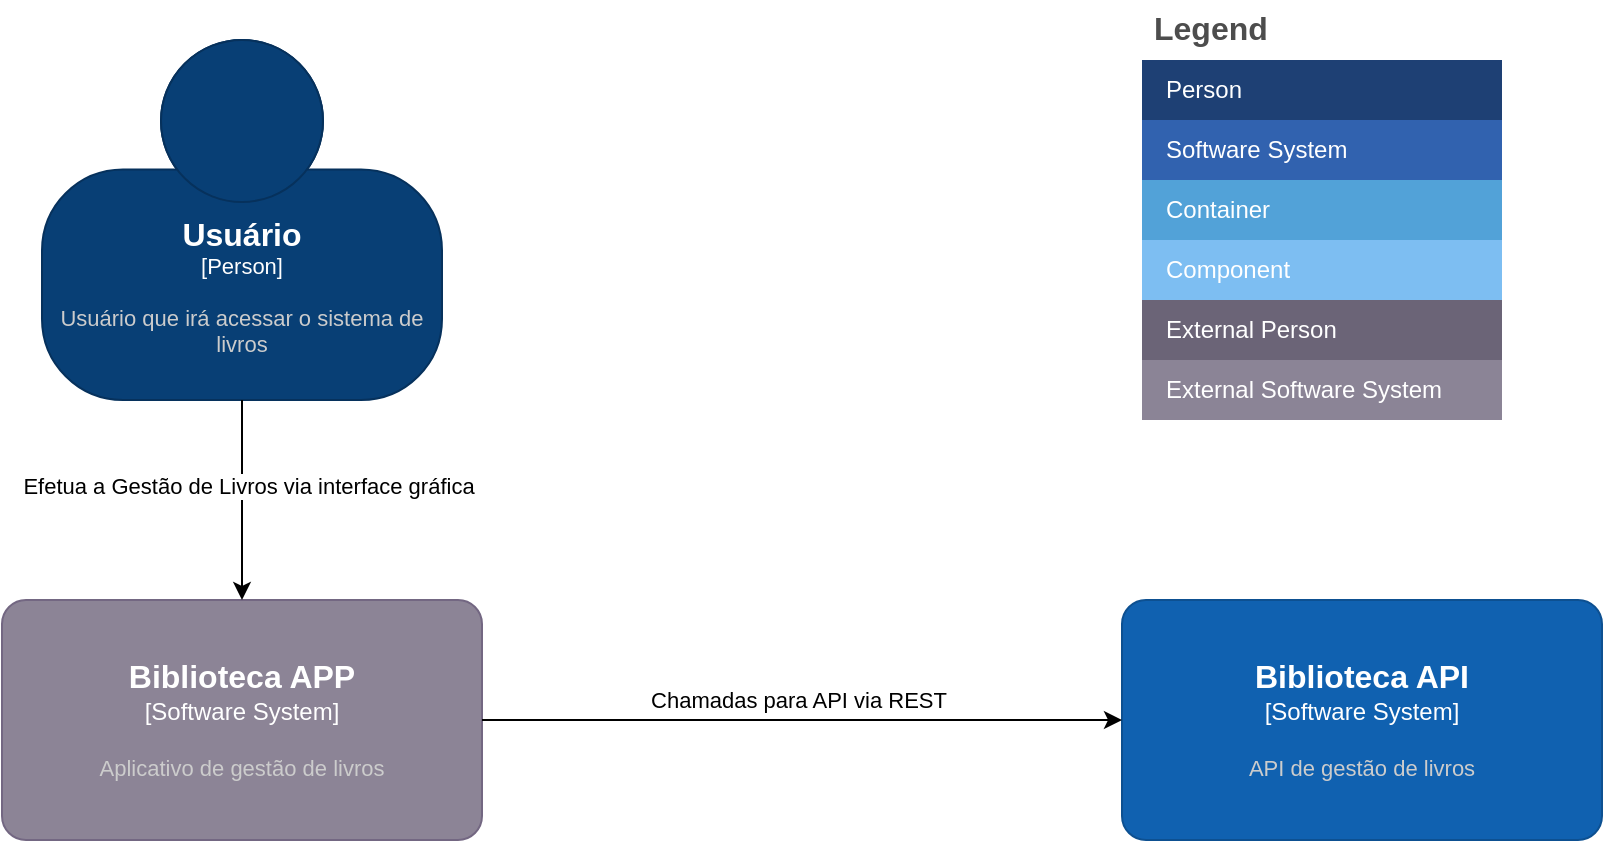 <mxfile version="26.0.10" pages="3">
  <diagram name="01 - Contexto" id="hccAL2BajXcaDSMy60u0">
    <mxGraphModel dx="1242" dy="827" grid="1" gridSize="10" guides="1" tooltips="1" connect="1" arrows="1" fold="1" page="1" pageScale="1" pageWidth="827" pageHeight="1169" math="0" shadow="0">
      <root>
        <mxCell id="0" />
        <mxCell id="1" parent="0" />
        <mxCell id="WLV-tNwQDG34jdrRBBhC-2" value="Legend" style="shape=table;startSize=30;container=1;collapsible=0;childLayout=tableLayout;fontSize=16;align=left;verticalAlign=top;fillColor=none;strokeColor=none;fontColor=#4D4D4D;fontStyle=1;spacingLeft=6;spacing=0;resizable=0;" vertex="1" parent="1">
          <mxGeometry x="620" y="30" width="180" height="210" as="geometry" />
        </mxCell>
        <mxCell id="WLV-tNwQDG34jdrRBBhC-3" value="" style="shape=tableRow;horizontal=0;startSize=0;swimlaneHead=0;swimlaneBody=0;strokeColor=inherit;top=0;left=0;bottom=0;right=0;collapsible=0;dropTarget=0;fillColor=none;points=[[0,0.5],[1,0.5]];portConstraint=eastwest;fontSize=12;" vertex="1" parent="WLV-tNwQDG34jdrRBBhC-2">
          <mxGeometry y="30" width="180" height="30" as="geometry" />
        </mxCell>
        <mxCell id="WLV-tNwQDG34jdrRBBhC-4" value="Person" style="shape=partialRectangle;html=1;whiteSpace=wrap;connectable=0;strokeColor=inherit;overflow=hidden;fillColor=#1E4074;top=0;left=0;bottom=0;right=0;pointerEvents=1;fontSize=12;align=left;fontColor=#FFFFFF;gradientColor=none;spacingLeft=10;spacingRight=4;" vertex="1" parent="WLV-tNwQDG34jdrRBBhC-3">
          <mxGeometry width="180" height="30" as="geometry">
            <mxRectangle width="180" height="30" as="alternateBounds" />
          </mxGeometry>
        </mxCell>
        <mxCell id="WLV-tNwQDG34jdrRBBhC-5" value="" style="shape=tableRow;horizontal=0;startSize=0;swimlaneHead=0;swimlaneBody=0;strokeColor=inherit;top=0;left=0;bottom=0;right=0;collapsible=0;dropTarget=0;fillColor=none;points=[[0,0.5],[1,0.5]];portConstraint=eastwest;fontSize=12;" vertex="1" parent="WLV-tNwQDG34jdrRBBhC-2">
          <mxGeometry y="60" width="180" height="30" as="geometry" />
        </mxCell>
        <mxCell id="WLV-tNwQDG34jdrRBBhC-6" value="Software System" style="shape=partialRectangle;html=1;whiteSpace=wrap;connectable=0;strokeColor=inherit;overflow=hidden;fillColor=#3162AF;top=0;left=0;bottom=0;right=0;pointerEvents=1;fontSize=12;align=left;fontColor=#FFFFFF;gradientColor=none;spacingLeft=10;spacingRight=4;" vertex="1" parent="WLV-tNwQDG34jdrRBBhC-5">
          <mxGeometry width="180" height="30" as="geometry">
            <mxRectangle width="180" height="30" as="alternateBounds" />
          </mxGeometry>
        </mxCell>
        <mxCell id="WLV-tNwQDG34jdrRBBhC-7" value="" style="shape=tableRow;horizontal=0;startSize=0;swimlaneHead=0;swimlaneBody=0;strokeColor=inherit;top=0;left=0;bottom=0;right=0;collapsible=0;dropTarget=0;fillColor=none;points=[[0,0.5],[1,0.5]];portConstraint=eastwest;fontSize=12;" vertex="1" parent="WLV-tNwQDG34jdrRBBhC-2">
          <mxGeometry y="90" width="180" height="30" as="geometry" />
        </mxCell>
        <mxCell id="WLV-tNwQDG34jdrRBBhC-8" value="Container" style="shape=partialRectangle;html=1;whiteSpace=wrap;connectable=0;strokeColor=inherit;overflow=hidden;fillColor=#52a2d8;top=0;left=0;bottom=0;right=0;pointerEvents=1;fontSize=12;align=left;fontColor=#FFFFFF;gradientColor=none;spacingLeft=10;spacingRight=4;" vertex="1" parent="WLV-tNwQDG34jdrRBBhC-7">
          <mxGeometry width="180" height="30" as="geometry">
            <mxRectangle width="180" height="30" as="alternateBounds" />
          </mxGeometry>
        </mxCell>
        <mxCell id="WLV-tNwQDG34jdrRBBhC-9" value="" style="shape=tableRow;horizontal=0;startSize=0;swimlaneHead=0;swimlaneBody=0;strokeColor=inherit;top=0;left=0;bottom=0;right=0;collapsible=0;dropTarget=0;fillColor=none;points=[[0,0.5],[1,0.5]];portConstraint=eastwest;fontSize=12;" vertex="1" parent="WLV-tNwQDG34jdrRBBhC-2">
          <mxGeometry y="120" width="180" height="30" as="geometry" />
        </mxCell>
        <mxCell id="WLV-tNwQDG34jdrRBBhC-10" value="Component" style="shape=partialRectangle;html=1;whiteSpace=wrap;connectable=0;strokeColor=inherit;overflow=hidden;fillColor=#7dbef2;top=0;left=0;bottom=0;right=0;pointerEvents=1;fontSize=12;align=left;fontColor=#FFFFFF;gradientColor=none;spacingLeft=10;spacingRight=4;" vertex="1" parent="WLV-tNwQDG34jdrRBBhC-9">
          <mxGeometry width="180" height="30" as="geometry">
            <mxRectangle width="180" height="30" as="alternateBounds" />
          </mxGeometry>
        </mxCell>
        <mxCell id="WLV-tNwQDG34jdrRBBhC-11" value="" style="shape=tableRow;horizontal=0;startSize=0;swimlaneHead=0;swimlaneBody=0;strokeColor=inherit;top=0;left=0;bottom=0;right=0;collapsible=0;dropTarget=0;fillColor=none;points=[[0,0.5],[1,0.5]];portConstraint=eastwest;fontSize=12;" vertex="1" parent="WLV-tNwQDG34jdrRBBhC-2">
          <mxGeometry y="150" width="180" height="30" as="geometry" />
        </mxCell>
        <mxCell id="WLV-tNwQDG34jdrRBBhC-12" value="External Person" style="shape=partialRectangle;html=1;whiteSpace=wrap;connectable=0;strokeColor=inherit;overflow=hidden;fillColor=#6b6477;top=0;left=0;bottom=0;right=0;pointerEvents=1;fontSize=12;align=left;fontColor=#FFFFFF;gradientColor=none;spacingLeft=10;spacingRight=4;" vertex="1" parent="WLV-tNwQDG34jdrRBBhC-11">
          <mxGeometry width="180" height="30" as="geometry">
            <mxRectangle width="180" height="30" as="alternateBounds" />
          </mxGeometry>
        </mxCell>
        <mxCell id="WLV-tNwQDG34jdrRBBhC-13" value="" style="shape=tableRow;horizontal=0;startSize=0;swimlaneHead=0;swimlaneBody=0;strokeColor=inherit;top=0;left=0;bottom=0;right=0;collapsible=0;dropTarget=0;fillColor=none;points=[[0,0.5],[1,0.5]];portConstraint=eastwest;fontSize=12;" vertex="1" parent="WLV-tNwQDG34jdrRBBhC-2">
          <mxGeometry y="180" width="180" height="30" as="geometry" />
        </mxCell>
        <mxCell id="WLV-tNwQDG34jdrRBBhC-14" value="External Software System" style="shape=partialRectangle;html=1;whiteSpace=wrap;connectable=0;strokeColor=inherit;overflow=hidden;fillColor=#8b8496;top=0;left=0;bottom=0;right=0;pointerEvents=1;fontSize=12;align=left;fontColor=#FFFFFF;gradientColor=none;spacingLeft=10;spacingRight=4;" vertex="1" parent="WLV-tNwQDG34jdrRBBhC-13">
          <mxGeometry width="180" height="30" as="geometry">
            <mxRectangle width="180" height="30" as="alternateBounds" />
          </mxGeometry>
        </mxCell>
        <object placeholders="1" c4Name="Usuário" c4Type="Person" c4Description="Usuário que irá acessar o sistema de livros" label="&lt;font style=&quot;font-size: 16px&quot;&gt;&lt;b&gt;%c4Name%&lt;/b&gt;&lt;/font&gt;&lt;div&gt;[%c4Type%]&lt;/div&gt;&lt;br&gt;&lt;div&gt;&lt;font style=&quot;font-size: 11px&quot;&gt;&lt;font color=&quot;#cccccc&quot;&gt;%c4Description%&lt;/font&gt;&lt;/div&gt;" id="WLV-tNwQDG34jdrRBBhC-15">
          <mxCell style="html=1;fontSize=11;dashed=0;whiteSpace=wrap;fillColor=#083F75;strokeColor=#06315C;fontColor=#ffffff;shape=mxgraph.c4.person2;align=center;metaEdit=1;points=[[0.5,0,0],[1,0.5,0],[1,0.75,0],[0.75,1,0],[0.5,1,0],[0.25,1,0],[0,0.75,0],[0,0.5,0]];resizable=0;" vertex="1" parent="1">
            <mxGeometry x="70" y="50" width="200" height="180" as="geometry" />
          </mxCell>
        </object>
        <object placeholders="1" c4Name="Biblioteca API" c4Type="Software System" c4Description="API de gestão de livros" label="&lt;font style=&quot;font-size: 16px&quot;&gt;&lt;b&gt;%c4Name%&lt;/b&gt;&lt;/font&gt;&lt;div&gt;[%c4Type%]&lt;/div&gt;&lt;br&gt;&lt;div&gt;&lt;font style=&quot;font-size: 11px&quot;&gt;&lt;font color=&quot;#cccccc&quot;&gt;%c4Description%&lt;/font&gt;&lt;/div&gt;" id="WLV-tNwQDG34jdrRBBhC-16">
          <mxCell style="rounded=1;whiteSpace=wrap;html=1;labelBackgroundColor=none;fillColor=#1061B0;fontColor=#ffffff;align=center;arcSize=10;strokeColor=#0D5091;metaEdit=1;resizable=0;points=[[0.25,0,0],[0.5,0,0],[0.75,0,0],[1,0.25,0],[1,0.5,0],[1,0.75,0],[0.75,1,0],[0.5,1,0],[0.25,1,0],[0,0.75,0],[0,0.5,0],[0,0.25,0]];" vertex="1" parent="1">
            <mxGeometry x="610" y="330" width="240" height="120" as="geometry" />
          </mxCell>
        </object>
        <object placeholders="1" c4Name="Biblioteca APP" c4Type="Software System" c4Description="Aplicativo de gestão de livros" label="&lt;font style=&quot;font-size: 16px&quot;&gt;&lt;b&gt;%c4Name%&lt;/b&gt;&lt;/font&gt;&lt;div&gt;[%c4Type%]&lt;/div&gt;&lt;br&gt;&lt;div&gt;&lt;font style=&quot;font-size: 11px&quot;&gt;&lt;font color=&quot;#cccccc&quot;&gt;%c4Description%&lt;/font&gt;&lt;/div&gt;" id="WLV-tNwQDG34jdrRBBhC-17">
          <mxCell style="rounded=1;whiteSpace=wrap;html=1;labelBackgroundColor=none;fillColor=#8C8496;fontColor=#ffffff;align=center;arcSize=10;strokeColor=#736782;metaEdit=1;resizable=0;points=[[0.25,0,0],[0.5,0,0],[0.75,0,0],[1,0.25,0],[1,0.5,0],[1,0.75,0],[0.75,1,0],[0.5,1,0],[0.25,1,0],[0,0.75,0],[0,0.5,0],[0,0.25,0]];" vertex="1" parent="1">
            <mxGeometry x="50" y="330" width="240" height="120" as="geometry" />
          </mxCell>
        </object>
        <mxCell id="WLV-tNwQDG34jdrRBBhC-18" style="edgeStyle=orthogonalEdgeStyle;rounded=0;orthogonalLoop=1;jettySize=auto;html=1;entryX=0.5;entryY=0;entryDx=0;entryDy=0;entryPerimeter=0;" edge="1" parent="1" source="WLV-tNwQDG34jdrRBBhC-15" target="WLV-tNwQDG34jdrRBBhC-17">
          <mxGeometry relative="1" as="geometry" />
        </mxCell>
        <mxCell id="WLV-tNwQDG34jdrRBBhC-19" value="Efetua a Gestão de Livros via interface gráfica" style="edgeLabel;html=1;align=center;verticalAlign=middle;resizable=0;points=[];" vertex="1" connectable="0" parent="WLV-tNwQDG34jdrRBBhC-18">
          <mxGeometry x="-0.14" y="3" relative="1" as="geometry">
            <mxPoint as="offset" />
          </mxGeometry>
        </mxCell>
        <mxCell id="9m3iEYJ9_waCYO_IeYFy-1" style="edgeStyle=orthogonalEdgeStyle;rounded=0;orthogonalLoop=1;jettySize=auto;html=1;entryX=0;entryY=0.5;entryDx=0;entryDy=0;entryPerimeter=0;" edge="1" parent="1" source="WLV-tNwQDG34jdrRBBhC-17" target="WLV-tNwQDG34jdrRBBhC-16">
          <mxGeometry relative="1" as="geometry" />
        </mxCell>
        <mxCell id="9m3iEYJ9_waCYO_IeYFy-2" value="Chamadas para API via REST" style="edgeLabel;html=1;align=center;verticalAlign=middle;resizable=0;points=[];" vertex="1" connectable="0" parent="9m3iEYJ9_waCYO_IeYFy-1">
          <mxGeometry x="-0.333" y="-1" relative="1" as="geometry">
            <mxPoint x="51" y="-11" as="offset" />
          </mxGeometry>
        </mxCell>
      </root>
    </mxGraphModel>
  </diagram>
  <diagram name="02 - Container" id="nHVZZfH6mKCB8cTbx0PF">
    <mxGraphModel dx="1242" dy="827" grid="1" gridSize="10" guides="1" tooltips="1" connect="1" arrows="1" fold="1" page="1" pageScale="1" pageWidth="827" pageHeight="1169" math="0" shadow="0">
      <root>
        <mxCell id="1tKbFJO3WuDBnEXJt27R-0" />
        <mxCell id="1tKbFJO3WuDBnEXJt27R-1" parent="1tKbFJO3WuDBnEXJt27R-0" />
        <mxCell id="1tKbFJO3WuDBnEXJt27R-2" value="Legend" style="shape=table;startSize=30;container=1;collapsible=0;childLayout=tableLayout;fontSize=16;align=left;verticalAlign=top;fillColor=none;strokeColor=none;fontColor=#4D4D4D;fontStyle=1;spacingLeft=6;spacing=0;resizable=0;" vertex="1" parent="1tKbFJO3WuDBnEXJt27R-1">
          <mxGeometry x="620" y="30" width="180" height="210" as="geometry" />
        </mxCell>
        <mxCell id="1tKbFJO3WuDBnEXJt27R-3" value="" style="shape=tableRow;horizontal=0;startSize=0;swimlaneHead=0;swimlaneBody=0;strokeColor=inherit;top=0;left=0;bottom=0;right=0;collapsible=0;dropTarget=0;fillColor=none;points=[[0,0.5],[1,0.5]];portConstraint=eastwest;fontSize=12;" vertex="1" parent="1tKbFJO3WuDBnEXJt27R-2">
          <mxGeometry y="30" width="180" height="30" as="geometry" />
        </mxCell>
        <mxCell id="1tKbFJO3WuDBnEXJt27R-4" value="Person" style="shape=partialRectangle;html=1;whiteSpace=wrap;connectable=0;strokeColor=inherit;overflow=hidden;fillColor=#1E4074;top=0;left=0;bottom=0;right=0;pointerEvents=1;fontSize=12;align=left;fontColor=#FFFFFF;gradientColor=none;spacingLeft=10;spacingRight=4;" vertex="1" parent="1tKbFJO3WuDBnEXJt27R-3">
          <mxGeometry width="180" height="30" as="geometry">
            <mxRectangle width="180" height="30" as="alternateBounds" />
          </mxGeometry>
        </mxCell>
        <mxCell id="1tKbFJO3WuDBnEXJt27R-5" value="" style="shape=tableRow;horizontal=0;startSize=0;swimlaneHead=0;swimlaneBody=0;strokeColor=inherit;top=0;left=0;bottom=0;right=0;collapsible=0;dropTarget=0;fillColor=none;points=[[0,0.5],[1,0.5]];portConstraint=eastwest;fontSize=12;" vertex="1" parent="1tKbFJO3WuDBnEXJt27R-2">
          <mxGeometry y="60" width="180" height="30" as="geometry" />
        </mxCell>
        <mxCell id="1tKbFJO3WuDBnEXJt27R-6" value="Software System" style="shape=partialRectangle;html=1;whiteSpace=wrap;connectable=0;strokeColor=inherit;overflow=hidden;fillColor=#3162AF;top=0;left=0;bottom=0;right=0;pointerEvents=1;fontSize=12;align=left;fontColor=#FFFFFF;gradientColor=none;spacingLeft=10;spacingRight=4;" vertex="1" parent="1tKbFJO3WuDBnEXJt27R-5">
          <mxGeometry width="180" height="30" as="geometry">
            <mxRectangle width="180" height="30" as="alternateBounds" />
          </mxGeometry>
        </mxCell>
        <mxCell id="1tKbFJO3WuDBnEXJt27R-7" value="" style="shape=tableRow;horizontal=0;startSize=0;swimlaneHead=0;swimlaneBody=0;strokeColor=inherit;top=0;left=0;bottom=0;right=0;collapsible=0;dropTarget=0;fillColor=none;points=[[0,0.5],[1,0.5]];portConstraint=eastwest;fontSize=12;" vertex="1" parent="1tKbFJO3WuDBnEXJt27R-2">
          <mxGeometry y="90" width="180" height="30" as="geometry" />
        </mxCell>
        <mxCell id="1tKbFJO3WuDBnEXJt27R-8" value="Container" style="shape=partialRectangle;html=1;whiteSpace=wrap;connectable=0;strokeColor=inherit;overflow=hidden;fillColor=#52a2d8;top=0;left=0;bottom=0;right=0;pointerEvents=1;fontSize=12;align=left;fontColor=#FFFFFF;gradientColor=none;spacingLeft=10;spacingRight=4;" vertex="1" parent="1tKbFJO3WuDBnEXJt27R-7">
          <mxGeometry width="180" height="30" as="geometry">
            <mxRectangle width="180" height="30" as="alternateBounds" />
          </mxGeometry>
        </mxCell>
        <mxCell id="1tKbFJO3WuDBnEXJt27R-9" value="" style="shape=tableRow;horizontal=0;startSize=0;swimlaneHead=0;swimlaneBody=0;strokeColor=inherit;top=0;left=0;bottom=0;right=0;collapsible=0;dropTarget=0;fillColor=none;points=[[0,0.5],[1,0.5]];portConstraint=eastwest;fontSize=12;" vertex="1" parent="1tKbFJO3WuDBnEXJt27R-2">
          <mxGeometry y="120" width="180" height="30" as="geometry" />
        </mxCell>
        <mxCell id="1tKbFJO3WuDBnEXJt27R-10" value="Component" style="shape=partialRectangle;html=1;whiteSpace=wrap;connectable=0;strokeColor=inherit;overflow=hidden;fillColor=#7dbef2;top=0;left=0;bottom=0;right=0;pointerEvents=1;fontSize=12;align=left;fontColor=#FFFFFF;gradientColor=none;spacingLeft=10;spacingRight=4;" vertex="1" parent="1tKbFJO3WuDBnEXJt27R-9">
          <mxGeometry width="180" height="30" as="geometry">
            <mxRectangle width="180" height="30" as="alternateBounds" />
          </mxGeometry>
        </mxCell>
        <mxCell id="1tKbFJO3WuDBnEXJt27R-11" value="" style="shape=tableRow;horizontal=0;startSize=0;swimlaneHead=0;swimlaneBody=0;strokeColor=inherit;top=0;left=0;bottom=0;right=0;collapsible=0;dropTarget=0;fillColor=none;points=[[0,0.5],[1,0.5]];portConstraint=eastwest;fontSize=12;" vertex="1" parent="1tKbFJO3WuDBnEXJt27R-2">
          <mxGeometry y="150" width="180" height="30" as="geometry" />
        </mxCell>
        <mxCell id="1tKbFJO3WuDBnEXJt27R-12" value="External Person" style="shape=partialRectangle;html=1;whiteSpace=wrap;connectable=0;strokeColor=inherit;overflow=hidden;fillColor=#6b6477;top=0;left=0;bottom=0;right=0;pointerEvents=1;fontSize=12;align=left;fontColor=#FFFFFF;gradientColor=none;spacingLeft=10;spacingRight=4;" vertex="1" parent="1tKbFJO3WuDBnEXJt27R-11">
          <mxGeometry width="180" height="30" as="geometry">
            <mxRectangle width="180" height="30" as="alternateBounds" />
          </mxGeometry>
        </mxCell>
        <mxCell id="1tKbFJO3WuDBnEXJt27R-13" value="" style="shape=tableRow;horizontal=0;startSize=0;swimlaneHead=0;swimlaneBody=0;strokeColor=inherit;top=0;left=0;bottom=0;right=0;collapsible=0;dropTarget=0;fillColor=none;points=[[0,0.5],[1,0.5]];portConstraint=eastwest;fontSize=12;" vertex="1" parent="1tKbFJO3WuDBnEXJt27R-2">
          <mxGeometry y="180" width="180" height="30" as="geometry" />
        </mxCell>
        <mxCell id="1tKbFJO3WuDBnEXJt27R-14" value="External Software System" style="shape=partialRectangle;html=1;whiteSpace=wrap;connectable=0;strokeColor=inherit;overflow=hidden;fillColor=#8b8496;top=0;left=0;bottom=0;right=0;pointerEvents=1;fontSize=12;align=left;fontColor=#FFFFFF;gradientColor=none;spacingLeft=10;spacingRight=4;" vertex="1" parent="1tKbFJO3WuDBnEXJt27R-13">
          <mxGeometry width="180" height="30" as="geometry">
            <mxRectangle width="180" height="30" as="alternateBounds" />
          </mxGeometry>
        </mxCell>
        <object placeholders="1" c4Name="Usuário" c4Type="Person" c4Description="Usuário que irá acessar o sistema de livros" label="&lt;font style=&quot;font-size: 16px&quot;&gt;&lt;b&gt;%c4Name%&lt;/b&gt;&lt;/font&gt;&lt;div&gt;[%c4Type%]&lt;/div&gt;&lt;br&gt;&lt;div&gt;&lt;font style=&quot;font-size: 11px&quot;&gt;&lt;font color=&quot;#cccccc&quot;&gt;%c4Description%&lt;/font&gt;&lt;/div&gt;" id="1tKbFJO3WuDBnEXJt27R-15">
          <mxCell style="html=1;fontSize=11;dashed=0;whiteSpace=wrap;fillColor=#083F75;strokeColor=#06315C;fontColor=#ffffff;shape=mxgraph.c4.person2;align=center;metaEdit=1;points=[[0.5,0,0],[1,0.5,0],[1,0.75,0],[0.75,1,0],[0.5,1,0],[0.25,1,0],[0,0.75,0],[0,0.5,0]];resizable=0;" vertex="1" parent="1tKbFJO3WuDBnEXJt27R-1">
            <mxGeometry x="70" y="50" width="200" height="180" as="geometry" />
          </mxCell>
        </object>
        <object placeholders="1" c4Name="Biblioteca APP" c4Type="Software System" c4Description="Aplicativo de gestão de livros" label="&lt;font style=&quot;font-size: 16px&quot;&gt;&lt;b&gt;%c4Name%&lt;/b&gt;&lt;/font&gt;&lt;div&gt;[%c4Type%]&lt;/div&gt;&lt;br&gt;&lt;div&gt;&lt;font style=&quot;font-size: 11px&quot;&gt;&lt;font color=&quot;#cccccc&quot;&gt;%c4Description%&lt;/font&gt;&lt;/div&gt;" id="1tKbFJO3WuDBnEXJt27R-17">
          <mxCell style="rounded=1;whiteSpace=wrap;html=1;labelBackgroundColor=none;fillColor=#8C8496;fontColor=#ffffff;align=center;arcSize=10;strokeColor=#736782;metaEdit=1;resizable=0;points=[[0.25,0,0],[0.5,0,0],[0.75,0,0],[1,0.25,0],[1,0.5,0],[1,0.75,0],[0.75,1,0],[0.5,1,0],[0.25,1,0],[0,0.75,0],[0,0.5,0],[0,0.25,0]];" vertex="1" parent="1tKbFJO3WuDBnEXJt27R-1">
            <mxGeometry x="50" y="330" width="240" height="120" as="geometry" />
          </mxCell>
        </object>
        <mxCell id="1tKbFJO3WuDBnEXJt27R-18" style="edgeStyle=orthogonalEdgeStyle;rounded=0;orthogonalLoop=1;jettySize=auto;html=1;entryX=0.5;entryY=0;entryDx=0;entryDy=0;entryPerimeter=0;" edge="1" parent="1tKbFJO3WuDBnEXJt27R-1" source="1tKbFJO3WuDBnEXJt27R-15" target="1tKbFJO3WuDBnEXJt27R-17">
          <mxGeometry relative="1" as="geometry" />
        </mxCell>
        <mxCell id="1tKbFJO3WuDBnEXJt27R-19" value="Efetua a Gestão de Livros via interface gráfica" style="edgeLabel;html=1;align=center;verticalAlign=middle;resizable=0;points=[];" vertex="1" connectable="0" parent="1tKbFJO3WuDBnEXJt27R-18">
          <mxGeometry x="-0.14" y="3" relative="1" as="geometry">
            <mxPoint as="offset" />
          </mxGeometry>
        </mxCell>
        <mxCell id="1tKbFJO3WuDBnEXJt27R-20" style="edgeStyle=orthogonalEdgeStyle;rounded=0;orthogonalLoop=1;jettySize=auto;html=1;entryX=0;entryY=0.5;entryDx=0;entryDy=0;entryPerimeter=0;" edge="1" parent="1tKbFJO3WuDBnEXJt27R-1" source="1tKbFJO3WuDBnEXJt27R-17">
          <mxGeometry relative="1" as="geometry">
            <mxPoint x="610" y="390" as="targetPoint" />
          </mxGeometry>
        </mxCell>
        <mxCell id="1tKbFJO3WuDBnEXJt27R-21" value="Chamadas para API via REST" style="edgeLabel;html=1;align=center;verticalAlign=middle;resizable=0;points=[];" vertex="1" connectable="0" parent="1tKbFJO3WuDBnEXJt27R-20">
          <mxGeometry x="-0.333" y="-1" relative="1" as="geometry">
            <mxPoint x="51" y="-11" as="offset" />
          </mxGeometry>
        </mxCell>
        <mxCell id="qDwinr4iCvCPFm-uFqCU-2" style="edgeStyle=orthogonalEdgeStyle;rounded=0;orthogonalLoop=1;jettySize=auto;html=1;" edge="1" parent="1tKbFJO3WuDBnEXJt27R-1" source="7ad3kkkwG68GQAhfaDbE-1">
          <mxGeometry relative="1" as="geometry">
            <mxPoint x="760" y="560" as="targetPoint" />
          </mxGeometry>
        </mxCell>
        <mxCell id="qDwinr4iCvCPFm-uFqCU-3" value="Armazena e recupera dados do banco de dados" style="edgeLabel;html=1;align=center;verticalAlign=middle;resizable=0;points=[];" vertex="1" connectable="0" parent="qDwinr4iCvCPFm-uFqCU-2">
          <mxGeometry x="0.05" y="1" relative="1" as="geometry">
            <mxPoint as="offset" />
          </mxGeometry>
        </mxCell>
        <object placeholders="1" c4Name="Web API" c4Type="Container" c4Technology="NodeJS, Express, Typescript, TypeORM" c4Description="Provê dados via JSON/HTTP via REST" label="&lt;font style=&quot;font-size: 16px&quot;&gt;&lt;b&gt;%c4Name%&lt;/b&gt;&lt;/font&gt;&lt;div&gt;[%c4Type%: %c4Technology%]&lt;/div&gt;&lt;br&gt;&lt;div&gt;&lt;font style=&quot;font-size: 11px&quot;&gt;&lt;font color=&quot;#E6E6E6&quot;&gt;%c4Description%&lt;/font&gt;&lt;/div&gt;" id="7ad3kkkwG68GQAhfaDbE-1">
          <mxCell style="rounded=1;whiteSpace=wrap;html=1;fontSize=11;labelBackgroundColor=none;fillColor=#23A2D9;fontColor=#ffffff;align=center;arcSize=10;strokeColor=#0E7DAD;metaEdit=1;resizable=0;points=[[0.25,0,0],[0.5,0,0],[0.75,0,0],[1,0.25,0],[1,0.5,0],[1,0.75,0],[0.75,1,0],[0.5,1,0],[0.25,1,0],[0,0.75,0],[0,0.5,0],[0,0.25,0]];" vertex="1" parent="1tKbFJO3WuDBnEXJt27R-1">
            <mxGeometry x="640" y="350" width="240" height="120" as="geometry" />
          </mxCell>
        </object>
        <object placeholders="1" c4Name="Banco de Dados" c4Type="Container" c4Technology="PostgreSQL" c4Description="Armazena os dados da entidade livros" label="&lt;font style=&quot;font-size: 16px&quot;&gt;&lt;b&gt;%c4Name%&lt;/b&gt;&lt;/font&gt;&lt;div&gt;[%c4Type%:&amp;nbsp;%c4Technology%]&lt;/div&gt;&lt;br&gt;&lt;div&gt;&lt;font style=&quot;font-size: 11px&quot;&gt;&lt;font color=&quot;#E6E6E6&quot;&gt;%c4Description%&lt;/font&gt;&lt;/div&gt;" id="qDwinr4iCvCPFm-uFqCU-0">
          <mxCell style="shape=cylinder3;size=15;whiteSpace=wrap;html=1;boundedLbl=1;rounded=0;labelBackgroundColor=none;fillColor=#23A2D9;fontSize=12;fontColor=#ffffff;align=center;strokeColor=#0E7DAD;metaEdit=1;points=[[0.5,0,0],[1,0.25,0],[1,0.5,0],[1,0.75,0],[0.5,1,0],[0,0.75,0],[0,0.5,0],[0,0.25,0]];resizable=0;" vertex="1" parent="1tKbFJO3WuDBnEXJt27R-1">
            <mxGeometry x="640" y="560" width="240" height="120" as="geometry" />
          </mxCell>
        </object>
        <object placeholders="1" c4Name="Biblioteca API" c4Type="SystemScopeBoundary" c4Application="Software System" label="&lt;font style=&quot;font-size: 16px&quot;&gt;&lt;b&gt;&lt;div style=&quot;text-align: left&quot;&gt;%c4Name%&lt;/div&gt;&lt;/b&gt;&lt;/font&gt;&lt;div style=&quot;text-align: left&quot;&gt;[%c4Application%]&lt;/div&gt;" id="DEhKkxLvcZ07StsywcIq-0">
          <mxCell style="rounded=1;fontSize=11;whiteSpace=wrap;html=1;dashed=1;arcSize=20;fillColor=none;strokeColor=#666666;fontColor=#333333;labelBackgroundColor=none;align=left;verticalAlign=bottom;labelBorderColor=none;spacingTop=0;spacing=10;dashPattern=8 4;metaEdit=1;rotatable=0;perimeter=rectanglePerimeter;noLabel=0;labelPadding=0;allowArrows=0;connectable=0;expand=0;recursiveResize=0;editable=1;pointerEvents=0;absoluteArcSize=1;points=[[0.25,0,0],[0.5,0,0],[0.75,0,0],[1,0.25,0],[1,0.5,0],[1,0.75,0],[0.75,1,0],[0.5,1,0],[0.25,1,0],[0,0.75,0],[0,0.5,0],[0,0.25,0]];" vertex="1" parent="1tKbFJO3WuDBnEXJt27R-1">
            <mxGeometry x="600" y="310" width="320" height="440" as="geometry" />
          </mxCell>
        </object>
      </root>
    </mxGraphModel>
  </diagram>
  <diagram name="03 - Componente" id="b2OPp1egZJu-uKmYX2J7">
    <mxGraphModel dx="1774" dy="1181" grid="1" gridSize="10" guides="1" tooltips="1" connect="1" arrows="1" fold="1" page="1" pageScale="1" pageWidth="827" pageHeight="1169" math="0" shadow="0">
      <root>
        <mxCell id="DIq2pJdu4MQ2KfKAjhfk-0" />
        <mxCell id="DIq2pJdu4MQ2KfKAjhfk-1" parent="DIq2pJdu4MQ2KfKAjhfk-0" />
        <mxCell id="DIq2pJdu4MQ2KfKAjhfk-2" value="Legend" style="shape=table;startSize=30;container=1;collapsible=0;childLayout=tableLayout;fontSize=16;align=left;verticalAlign=top;fillColor=none;strokeColor=none;fontColor=#4D4D4D;fontStyle=1;spacingLeft=6;spacing=0;resizable=0;" vertex="1" parent="DIq2pJdu4MQ2KfKAjhfk-1">
          <mxGeometry x="620" y="30" width="180" height="210" as="geometry" />
        </mxCell>
        <mxCell id="DIq2pJdu4MQ2KfKAjhfk-3" value="" style="shape=tableRow;horizontal=0;startSize=0;swimlaneHead=0;swimlaneBody=0;strokeColor=inherit;top=0;left=0;bottom=0;right=0;collapsible=0;dropTarget=0;fillColor=none;points=[[0,0.5],[1,0.5]];portConstraint=eastwest;fontSize=12;" vertex="1" parent="DIq2pJdu4MQ2KfKAjhfk-2">
          <mxGeometry y="30" width="180" height="30" as="geometry" />
        </mxCell>
        <mxCell id="DIq2pJdu4MQ2KfKAjhfk-4" value="Person" style="shape=partialRectangle;html=1;whiteSpace=wrap;connectable=0;strokeColor=inherit;overflow=hidden;fillColor=#1E4074;top=0;left=0;bottom=0;right=0;pointerEvents=1;fontSize=12;align=left;fontColor=#FFFFFF;gradientColor=none;spacingLeft=10;spacingRight=4;" vertex="1" parent="DIq2pJdu4MQ2KfKAjhfk-3">
          <mxGeometry width="180" height="30" as="geometry">
            <mxRectangle width="180" height="30" as="alternateBounds" />
          </mxGeometry>
        </mxCell>
        <mxCell id="DIq2pJdu4MQ2KfKAjhfk-5" value="" style="shape=tableRow;horizontal=0;startSize=0;swimlaneHead=0;swimlaneBody=0;strokeColor=inherit;top=0;left=0;bottom=0;right=0;collapsible=0;dropTarget=0;fillColor=none;points=[[0,0.5],[1,0.5]];portConstraint=eastwest;fontSize=12;" vertex="1" parent="DIq2pJdu4MQ2KfKAjhfk-2">
          <mxGeometry y="60" width="180" height="30" as="geometry" />
        </mxCell>
        <mxCell id="DIq2pJdu4MQ2KfKAjhfk-6" value="Software System" style="shape=partialRectangle;html=1;whiteSpace=wrap;connectable=0;strokeColor=inherit;overflow=hidden;fillColor=#3162AF;top=0;left=0;bottom=0;right=0;pointerEvents=1;fontSize=12;align=left;fontColor=#FFFFFF;gradientColor=none;spacingLeft=10;spacingRight=4;" vertex="1" parent="DIq2pJdu4MQ2KfKAjhfk-5">
          <mxGeometry width="180" height="30" as="geometry">
            <mxRectangle width="180" height="30" as="alternateBounds" />
          </mxGeometry>
        </mxCell>
        <mxCell id="DIq2pJdu4MQ2KfKAjhfk-7" value="" style="shape=tableRow;horizontal=0;startSize=0;swimlaneHead=0;swimlaneBody=0;strokeColor=inherit;top=0;left=0;bottom=0;right=0;collapsible=0;dropTarget=0;fillColor=none;points=[[0,0.5],[1,0.5]];portConstraint=eastwest;fontSize=12;" vertex="1" parent="DIq2pJdu4MQ2KfKAjhfk-2">
          <mxGeometry y="90" width="180" height="30" as="geometry" />
        </mxCell>
        <mxCell id="DIq2pJdu4MQ2KfKAjhfk-8" value="Container" style="shape=partialRectangle;html=1;whiteSpace=wrap;connectable=0;strokeColor=inherit;overflow=hidden;fillColor=#52a2d8;top=0;left=0;bottom=0;right=0;pointerEvents=1;fontSize=12;align=left;fontColor=#FFFFFF;gradientColor=none;spacingLeft=10;spacingRight=4;" vertex="1" parent="DIq2pJdu4MQ2KfKAjhfk-7">
          <mxGeometry width="180" height="30" as="geometry">
            <mxRectangle width="180" height="30" as="alternateBounds" />
          </mxGeometry>
        </mxCell>
        <mxCell id="DIq2pJdu4MQ2KfKAjhfk-9" value="" style="shape=tableRow;horizontal=0;startSize=0;swimlaneHead=0;swimlaneBody=0;strokeColor=inherit;top=0;left=0;bottom=0;right=0;collapsible=0;dropTarget=0;fillColor=none;points=[[0,0.5],[1,0.5]];portConstraint=eastwest;fontSize=12;" vertex="1" parent="DIq2pJdu4MQ2KfKAjhfk-2">
          <mxGeometry y="120" width="180" height="30" as="geometry" />
        </mxCell>
        <mxCell id="DIq2pJdu4MQ2KfKAjhfk-10" value="Component" style="shape=partialRectangle;html=1;whiteSpace=wrap;connectable=0;strokeColor=inherit;overflow=hidden;fillColor=#7dbef2;top=0;left=0;bottom=0;right=0;pointerEvents=1;fontSize=12;align=left;fontColor=#FFFFFF;gradientColor=none;spacingLeft=10;spacingRight=4;" vertex="1" parent="DIq2pJdu4MQ2KfKAjhfk-9">
          <mxGeometry width="180" height="30" as="geometry">
            <mxRectangle width="180" height="30" as="alternateBounds" />
          </mxGeometry>
        </mxCell>
        <mxCell id="DIq2pJdu4MQ2KfKAjhfk-11" value="" style="shape=tableRow;horizontal=0;startSize=0;swimlaneHead=0;swimlaneBody=0;strokeColor=inherit;top=0;left=0;bottom=0;right=0;collapsible=0;dropTarget=0;fillColor=none;points=[[0,0.5],[1,0.5]];portConstraint=eastwest;fontSize=12;" vertex="1" parent="DIq2pJdu4MQ2KfKAjhfk-2">
          <mxGeometry y="150" width="180" height="30" as="geometry" />
        </mxCell>
        <mxCell id="DIq2pJdu4MQ2KfKAjhfk-12" value="External Person" style="shape=partialRectangle;html=1;whiteSpace=wrap;connectable=0;strokeColor=inherit;overflow=hidden;fillColor=#6b6477;top=0;left=0;bottom=0;right=0;pointerEvents=1;fontSize=12;align=left;fontColor=#FFFFFF;gradientColor=none;spacingLeft=10;spacingRight=4;" vertex="1" parent="DIq2pJdu4MQ2KfKAjhfk-11">
          <mxGeometry width="180" height="30" as="geometry">
            <mxRectangle width="180" height="30" as="alternateBounds" />
          </mxGeometry>
        </mxCell>
        <mxCell id="DIq2pJdu4MQ2KfKAjhfk-13" value="" style="shape=tableRow;horizontal=0;startSize=0;swimlaneHead=0;swimlaneBody=0;strokeColor=inherit;top=0;left=0;bottom=0;right=0;collapsible=0;dropTarget=0;fillColor=none;points=[[0,0.5],[1,0.5]];portConstraint=eastwest;fontSize=12;" vertex="1" parent="DIq2pJdu4MQ2KfKAjhfk-2">
          <mxGeometry y="180" width="180" height="30" as="geometry" />
        </mxCell>
        <mxCell id="DIq2pJdu4MQ2KfKAjhfk-14" value="External Software System" style="shape=partialRectangle;html=1;whiteSpace=wrap;connectable=0;strokeColor=inherit;overflow=hidden;fillColor=#8b8496;top=0;left=0;bottom=0;right=0;pointerEvents=1;fontSize=12;align=left;fontColor=#FFFFFF;gradientColor=none;spacingLeft=10;spacingRight=4;" vertex="1" parent="DIq2pJdu4MQ2KfKAjhfk-13">
          <mxGeometry width="180" height="30" as="geometry">
            <mxRectangle width="180" height="30" as="alternateBounds" />
          </mxGeometry>
        </mxCell>
        <object placeholders="1" c4Name="Usuário" c4Type="Person" c4Description="Usuário que irá acessar o sistema de livros" label="&lt;font style=&quot;font-size: 16px&quot;&gt;&lt;b&gt;%c4Name%&lt;/b&gt;&lt;/font&gt;&lt;div&gt;[%c4Type%]&lt;/div&gt;&lt;br&gt;&lt;div&gt;&lt;font style=&quot;font-size: 11px&quot;&gt;&lt;font color=&quot;#cccccc&quot;&gt;%c4Description%&lt;/font&gt;&lt;/div&gt;" id="DIq2pJdu4MQ2KfKAjhfk-15">
          <mxCell style="html=1;fontSize=11;dashed=0;whiteSpace=wrap;fillColor=#083F75;strokeColor=#06315C;fontColor=#ffffff;shape=mxgraph.c4.person2;align=center;metaEdit=1;points=[[0.5,0,0],[1,0.5,0],[1,0.75,0],[0.75,1,0],[0.5,1,0],[0.25,1,0],[0,0.75,0],[0,0.5,0]];resizable=0;" vertex="1" parent="DIq2pJdu4MQ2KfKAjhfk-1">
            <mxGeometry x="70" y="50" width="200" height="180" as="geometry" />
          </mxCell>
        </object>
        <object placeholders="1" c4Name="Biblioteca APP" c4Type="Software System" c4Description="Aplicativo de gestão de livros" label="&lt;font style=&quot;font-size: 16px&quot;&gt;&lt;b&gt;%c4Name%&lt;/b&gt;&lt;/font&gt;&lt;div&gt;[%c4Type%]&lt;/div&gt;&lt;br&gt;&lt;div&gt;&lt;font style=&quot;font-size: 11px&quot;&gt;&lt;font color=&quot;#cccccc&quot;&gt;%c4Description%&lt;/font&gt;&lt;/div&gt;" id="DIq2pJdu4MQ2KfKAjhfk-16">
          <mxCell style="rounded=1;whiteSpace=wrap;html=1;labelBackgroundColor=none;fillColor=#8C8496;fontColor=#ffffff;align=center;arcSize=10;strokeColor=#736782;metaEdit=1;resizable=0;points=[[0.25,0,0],[0.5,0,0],[0.75,0,0],[1,0.25,0],[1,0.5,0],[1,0.75,0],[0.75,1,0],[0.5,1,0],[0.25,1,0],[0,0.75,0],[0,0.5,0],[0,0.25,0]];" vertex="1" parent="DIq2pJdu4MQ2KfKAjhfk-1">
            <mxGeometry x="50" y="330" width="240" height="120" as="geometry" />
          </mxCell>
        </object>
        <mxCell id="DIq2pJdu4MQ2KfKAjhfk-17" style="edgeStyle=orthogonalEdgeStyle;rounded=0;orthogonalLoop=1;jettySize=auto;html=1;entryX=0.5;entryY=0;entryDx=0;entryDy=0;entryPerimeter=0;" edge="1" parent="DIq2pJdu4MQ2KfKAjhfk-1" source="DIq2pJdu4MQ2KfKAjhfk-15" target="DIq2pJdu4MQ2KfKAjhfk-16">
          <mxGeometry relative="1" as="geometry" />
        </mxCell>
        <mxCell id="DIq2pJdu4MQ2KfKAjhfk-18" value="Efetua a Gestão de Livros via interface gráfica" style="edgeLabel;html=1;align=center;verticalAlign=middle;resizable=0;points=[];" vertex="1" connectable="0" parent="DIq2pJdu4MQ2KfKAjhfk-17">
          <mxGeometry x="-0.14" y="3" relative="1" as="geometry">
            <mxPoint as="offset" />
          </mxGeometry>
        </mxCell>
        <object placeholders="1" c4Name="Banco de Dados" c4Type="Container" c4Technology="PostgreSQL" c4Description="Armazena os dados da entidade livros" label="&lt;font style=&quot;font-size: 16px&quot;&gt;&lt;b&gt;%c4Name%&lt;/b&gt;&lt;/font&gt;&lt;div&gt;[%c4Type%:&amp;nbsp;%c4Technology%]&lt;/div&gt;&lt;br&gt;&lt;div&gt;&lt;font style=&quot;font-size: 11px&quot;&gt;&lt;font color=&quot;#E6E6E6&quot;&gt;%c4Description%&lt;/font&gt;&lt;/div&gt;" id="DIq2pJdu4MQ2KfKAjhfk-24">
          <mxCell style="shape=cylinder3;size=15;whiteSpace=wrap;html=1;boundedLbl=1;rounded=0;labelBackgroundColor=none;fillColor=#23A2D9;fontSize=12;fontColor=#ffffff;align=center;strokeColor=#0E7DAD;metaEdit=1;points=[[0.5,0,0],[1,0.25,0],[1,0.5,0],[1,0.75,0],[0.5,1,0],[0,0.75,0],[0,0.5,0],[0,0.25,0]];resizable=0;" vertex="1" parent="DIq2pJdu4MQ2KfKAjhfk-1">
            <mxGeometry x="1001" y="831" width="240" height="120" as="geometry" />
          </mxCell>
        </object>
        <object placeholders="1" c4Name="Biblioteca API" c4Type="SystemScopeBoundary" c4Application="Software System" label="&lt;font style=&quot;font-size: 16px&quot;&gt;&lt;b&gt;&lt;div style=&quot;text-align: left&quot;&gt;%c4Name%&lt;/div&gt;&lt;/b&gt;&lt;/font&gt;&lt;div style=&quot;text-align: left&quot;&gt;[%c4Application%]&lt;/div&gt;" id="DIq2pJdu4MQ2KfKAjhfk-25">
          <mxCell style="rounded=1;fontSize=11;whiteSpace=wrap;html=1;dashed=1;arcSize=20;fillColor=none;strokeColor=#666666;fontColor=#333333;labelBackgroundColor=none;align=left;verticalAlign=bottom;labelBorderColor=none;spacingTop=0;spacing=10;dashPattern=8 4;metaEdit=1;rotatable=0;perimeter=rectanglePerimeter;noLabel=0;labelPadding=0;allowArrows=0;connectable=0;expand=0;recursiveResize=0;editable=1;pointerEvents=0;absoluteArcSize=1;points=[[0.25,0,0],[0.5,0,0],[0.75,0,0],[1,0.25,0],[1,0.5,0],[1,0.75,0],[0.75,1,0],[0.5,1,0],[0.25,1,0],[0,0.75,0],[0,0.5,0],[0,0.25,0]];" vertex="1" parent="DIq2pJdu4MQ2KfKAjhfk-1">
            <mxGeometry x="600" y="320" width="1280" height="1120" as="geometry" />
          </mxCell>
        </object>
        <object placeholders="1" c4Name="Web API (Express - JSON/HTTP)" c4Type="ContainerScopeBoundary" c4Application="Container" label="&lt;font style=&quot;font-size: 16px&quot;&gt;&lt;b&gt;&lt;div style=&quot;text-align: left&quot;&gt;%c4Name%&lt;/div&gt;&lt;/b&gt;&lt;/font&gt;&lt;div style=&quot;text-align: left&quot;&gt;[%c4Application%]&lt;/div&gt;" id="XDkbUSyl99M0XqUbsIQ2-0">
          <mxCell style="rounded=1;fontSize=11;whiteSpace=wrap;html=1;dashed=1;arcSize=20;fillColor=none;strokeColor=#666666;fontColor=#333333;labelBackgroundColor=none;align=left;verticalAlign=bottom;labelBorderColor=none;spacingTop=0;spacing=10;dashPattern=8 4;metaEdit=1;rotatable=0;perimeter=rectanglePerimeter;noLabel=0;labelPadding=0;allowArrows=0;connectable=0;expand=0;recursiveResize=0;editable=1;pointerEvents=0;absoluteArcSize=1;points=[[0.25,0,0],[0.5,0,0],[0.75,0,0],[1,0.25,0],[1,0.5,0],[1,0.75,0],[0.75,1,0],[0.5,1,0],[0.25,1,0],[0,0.75,0],[0,0.5,0],[0,0.25,0]];" vertex="1" parent="DIq2pJdu4MQ2KfKAjhfk-1">
            <mxGeometry x="650" y="350" width="1190" height="1010" as="geometry" />
          </mxCell>
        </object>
        <mxCell id="XDkbUSyl99M0XqUbsIQ2-3" style="edgeStyle=orthogonalEdgeStyle;rounded=0;orthogonalLoop=1;jettySize=auto;html=1;" edge="1" parent="DIq2pJdu4MQ2KfKAjhfk-1" source="XDkbUSyl99M0XqUbsIQ2-1">
          <mxGeometry relative="1" as="geometry">
            <mxPoint x="810" y="601" as="targetPoint" />
          </mxGeometry>
        </mxCell>
        <mxCell id="XDkbUSyl99M0XqUbsIQ2-4" value="Consome a instancia Singletoon do&amp;nbsp;&lt;div&gt;banco de dados e o inicializa&lt;/div&gt;" style="edgeLabel;html=1;align=center;verticalAlign=middle;resizable=0;points=[];" vertex="1" connectable="0" parent="XDkbUSyl99M0XqUbsIQ2-3">
          <mxGeometry x="-0.05" relative="1" as="geometry">
            <mxPoint as="offset" />
          </mxGeometry>
        </mxCell>
        <mxCell id="XDkbUSyl99M0XqUbsIQ2-12" style="edgeStyle=orthogonalEdgeStyle;rounded=0;orthogonalLoop=1;jettySize=auto;html=1;entryX=0.004;entryY=0.45;entryDx=0;entryDy=0;entryPerimeter=0;" edge="1" parent="DIq2pJdu4MQ2KfKAjhfk-1" target="XDkbUSyl99M0XqUbsIQ2-9">
          <mxGeometry relative="1" as="geometry">
            <mxPoint x="1290" y="450.5" as="targetPoint" />
            <mxPoint x="930" y="450.5" as="sourcePoint" />
          </mxGeometry>
        </mxCell>
        <mxCell id="XDkbUSyl99M0XqUbsIQ2-13" value="Consome Routes para instanciar as rotas da aplicação e cria a documentação&amp;nbsp;&lt;div&gt;Swagger baseado nas annotations de Routes&lt;/div&gt;" style="edgeLabel;html=1;align=center;verticalAlign=middle;resizable=0;points=[];" vertex="1" connectable="0" parent="XDkbUSyl99M0XqUbsIQ2-12">
          <mxGeometry x="0.216" y="1" relative="1" as="geometry">
            <mxPoint x="-39" y="2" as="offset" />
          </mxGeometry>
        </mxCell>
        <object placeholders="1" c4Name="App Config" c4Type="Component" c4Technology="Typescript Class" c4Description="Responsável pelo Setup da Aplicação&#xa;( Inicialização de banco, rotas, documentação Swagger e etc)" label="&lt;font style=&quot;font-size: 16px&quot;&gt;&lt;b&gt;%c4Name%&lt;/b&gt;&lt;/font&gt;&lt;div&gt;[%c4Type%: %c4Technology%]&lt;/div&gt;&lt;br&gt;&lt;div&gt;&lt;font style=&quot;font-size: 11px&quot;&gt;%c4Description%&lt;/font&gt;&lt;/div&gt;" id="XDkbUSyl99M0XqUbsIQ2-1">
          <mxCell style="rounded=1;whiteSpace=wrap;html=1;labelBackgroundColor=none;fillColor=#63BEF2;fontColor=#ffffff;align=center;arcSize=6;strokeColor=#2086C9;metaEdit=1;resizable=0;points=[[0.25,0,0],[0.5,0,0],[0.75,0,0],[1,0.25,0],[1,0.5,0],[1,0.75,0],[0.75,1,0],[0.5,1,0],[0.25,1,0],[0,0.75,0],[0,0.5,0],[0,0.25,0]];" vertex="1" parent="DIq2pJdu4MQ2KfKAjhfk-1">
            <mxGeometry x="690" y="391" width="240" height="120" as="geometry" />
          </mxCell>
        </object>
        <mxCell id="XDkbUSyl99M0XqUbsIQ2-37" style="edgeStyle=orthogonalEdgeStyle;rounded=0;orthogonalLoop=1;jettySize=auto;html=1;entryX=0.5;entryY=1;entryDx=0;entryDy=0;entryPerimeter=0;" edge="1" parent="DIq2pJdu4MQ2KfKAjhfk-1" source="XDkbUSyl99M0XqUbsIQ2-2" target="XDkbUSyl99M0XqUbsIQ2-28">
          <mxGeometry relative="1" as="geometry">
            <mxPoint x="680" y="1281" as="targetPoint" />
            <Array as="points">
              <mxPoint x="670" y="666" />
              <mxPoint x="670" y="1211" />
              <mxPoint x="810" y="1211" />
            </Array>
          </mxGeometry>
        </mxCell>
        <mxCell id="XDkbUSyl99M0XqUbsIQ2-38" value="Mapeia o model&lt;div&gt;como uma&amp;nbsp;&lt;/div&gt;&lt;div&gt;entidade nas&lt;div&gt;configurações&amp;nbsp;&lt;/div&gt;&lt;div&gt;do TypeORM&lt;/div&gt;&lt;/div&gt;" style="edgeLabel;html=1;align=center;verticalAlign=middle;resizable=0;points=[];" vertex="1" connectable="0" parent="XDkbUSyl99M0XqUbsIQ2-37">
          <mxGeometry x="0.708" y="1" relative="1" as="geometry">
            <mxPoint x="-36" as="offset" />
          </mxGeometry>
        </mxCell>
        <object placeholders="1" c4Name="App DataSource" c4Type="Component" c4Technology="Typescript Class" c4Description="Responsável pela configuração do banco de dados no TypeORM" label="&lt;font style=&quot;font-size: 16px&quot;&gt;&lt;b&gt;%c4Name%&lt;/b&gt;&lt;/font&gt;&lt;div&gt;[%c4Type%: %c4Technology%]&lt;/div&gt;&lt;br&gt;&lt;div&gt;&lt;font style=&quot;font-size: 11px&quot;&gt;%c4Description%&lt;/font&gt;&lt;/div&gt;" id="XDkbUSyl99M0XqUbsIQ2-2">
          <mxCell style="rounded=1;whiteSpace=wrap;html=1;labelBackgroundColor=none;fillColor=#63BEF2;fontColor=#ffffff;align=center;arcSize=6;strokeColor=#2086C9;metaEdit=1;resizable=0;points=[[0.25,0,0],[0.5,0,0],[0.75,0,0],[1,0.25,0],[1,0.5,0],[1,0.75,0],[0.75,1,0],[0.5,1,0],[0.25,1,0],[0,0.75,0],[0,0.5,0],[0,0.25,0]];" vertex="1" parent="DIq2pJdu4MQ2KfKAjhfk-1">
            <mxGeometry x="690" y="606" width="240" height="120" as="geometry" />
          </mxCell>
        </object>
        <object placeholders="1" c4Name="User Seeder" c4Type="Component" c4Technology="Typescript Class" c4Description="Realiza o povoamento do banco de dados via uso de Seeder" label="&lt;font style=&quot;font-size: 16px&quot;&gt;&lt;b&gt;%c4Name%&lt;/b&gt;&lt;/font&gt;&lt;div&gt;[%c4Type%: %c4Technology%]&lt;/div&gt;&lt;br&gt;&lt;div&gt;&lt;font style=&quot;font-size: 11px&quot;&gt;%c4Description%&lt;/font&gt;&lt;/div&gt;" id="XDkbUSyl99M0XqUbsIQ2-6">
          <mxCell style="rounded=1;whiteSpace=wrap;html=1;labelBackgroundColor=none;fillColor=#63BEF2;fontColor=#ffffff;align=center;arcSize=6;strokeColor=#2086C9;metaEdit=1;resizable=0;points=[[0.25,0,0],[0.5,0,0],[0.75,0,0],[1,0.25,0],[1,0.5,0],[1,0.75,0],[0.75,1,0],[0.5,1,0],[0.25,1,0],[0,0.75,0],[0,0.5,0],[0,0.25,0]];" vertex="1" parent="DIq2pJdu4MQ2KfKAjhfk-1">
            <mxGeometry x="690" y="801" width="240" height="120" as="geometry" />
          </mxCell>
        </object>
        <mxCell id="XDkbUSyl99M0XqUbsIQ2-7" style="edgeStyle=orthogonalEdgeStyle;rounded=0;orthogonalLoop=1;jettySize=auto;html=1;entryX=0.5;entryY=0;entryDx=0;entryDy=0;entryPerimeter=0;" edge="1" parent="DIq2pJdu4MQ2KfKAjhfk-1" source="XDkbUSyl99M0XqUbsIQ2-2" target="XDkbUSyl99M0XqUbsIQ2-6">
          <mxGeometry relative="1" as="geometry" />
        </mxCell>
        <mxCell id="XDkbUSyl99M0XqUbsIQ2-8" value="Mapeia User Seeder como um Seeder nas&lt;div&gt;configurações do TypeORM&lt;/div&gt;" style="edgeLabel;html=1;align=center;verticalAlign=middle;resizable=0;points=[];" vertex="1" connectable="0" parent="XDkbUSyl99M0XqUbsIQ2-7">
          <mxGeometry x="-0.04" y="2" relative="1" as="geometry">
            <mxPoint as="offset" />
          </mxGeometry>
        </mxCell>
        <object placeholders="1" c4Name="Routes" c4Type="Component" c4Technology="Typescript Class" c4Description="Responsável pelo mapeamento das rotas de API no Express.&#xa;Também possui annotations em cada rota utilizadas pelo Swagger." label="&lt;font style=&quot;font-size: 16px&quot;&gt;&lt;b&gt;%c4Name%&lt;/b&gt;&lt;/font&gt;&lt;div&gt;[%c4Type%: %c4Technology%]&lt;/div&gt;&lt;br&gt;&lt;div&gt;&lt;font style=&quot;font-size: 11px&quot;&gt;%c4Description%&lt;/font&gt;&lt;/div&gt;" id="XDkbUSyl99M0XqUbsIQ2-9">
          <mxCell style="rounded=1;whiteSpace=wrap;html=1;labelBackgroundColor=none;fillColor=#63BEF2;fontColor=#ffffff;align=center;arcSize=6;strokeColor=#2086C9;metaEdit=1;resizable=0;points=[[0.25,0,0],[0.5,0,0],[0.75,0,0],[1,0.25,0],[1,0.5,0],[1,0.75,0],[0.75,1,0],[0.5,1,0],[0.25,1,0],[0,0.75,0],[0,0.5,0],[0,0.25,0]];" vertex="1" parent="DIq2pJdu4MQ2KfKAjhfk-1">
            <mxGeometry x="1530" y="391" width="240" height="120" as="geometry" />
          </mxCell>
        </object>
        <mxCell id="XDkbUSyl99M0XqUbsIQ2-20" style="edgeStyle=orthogonalEdgeStyle;rounded=0;orthogonalLoop=1;jettySize=auto;html=1;entryX=0.5;entryY=0;entryDx=0;entryDy=0;entryPerimeter=0;" edge="1" parent="DIq2pJdu4MQ2KfKAjhfk-1" source="XDkbUSyl99M0XqUbsIQ2-14" target="XDkbUSyl99M0XqUbsIQ2-19">
          <mxGeometry relative="1" as="geometry">
            <mxPoint x="1650" y="801" as="targetPoint" />
          </mxGeometry>
        </mxCell>
        <mxCell id="XDkbUSyl99M0XqUbsIQ2-21" value="Consome o service responsável por&lt;div&gt;executar as regras de negócio&lt;/div&gt;" style="edgeLabel;html=1;align=center;verticalAlign=middle;resizable=0;points=[];" vertex="1" connectable="0" parent="XDkbUSyl99M0XqUbsIQ2-20">
          <mxGeometry x="-0.007" y="-3" relative="1" as="geometry">
            <mxPoint y="1" as="offset" />
          </mxGeometry>
        </mxCell>
        <object placeholders="1" c4Name="Livro Controller" c4Type="Component" c4Technology="Controller" c4Description="Intermediário entre as requisições de API e o respectivo serviço que atende a regra de negócio da rota acessada." label="&lt;font style=&quot;font-size: 16px&quot;&gt;&lt;b&gt;%c4Name%&lt;/b&gt;&lt;/font&gt;&lt;div&gt;[%c4Type%: %c4Technology%]&lt;/div&gt;&lt;br&gt;&lt;div&gt;&lt;font style=&quot;font-size: 11px&quot;&gt;%c4Description%&lt;/font&gt;&lt;/div&gt;" id="XDkbUSyl99M0XqUbsIQ2-14">
          <mxCell style="rounded=1;whiteSpace=wrap;html=1;labelBackgroundColor=none;fillColor=#63BEF2;fontColor=#ffffff;align=center;arcSize=6;strokeColor=#2086C9;metaEdit=1;resizable=0;points=[[0.25,0,0],[0.5,0,0],[0.75,0,0],[1,0.25,0],[1,0.5,0],[1,0.75,0],[0.75,1,0],[0.5,1,0],[0.25,1,0],[0,0.75,0],[0,0.5,0],[0,0.25,0]];" vertex="1" parent="DIq2pJdu4MQ2KfKAjhfk-1">
            <mxGeometry x="1530" y="606" width="240" height="120" as="geometry" />
          </mxCell>
        </object>
        <mxCell id="XDkbUSyl99M0XqUbsIQ2-15" style="edgeStyle=orthogonalEdgeStyle;rounded=0;orthogonalLoop=1;jettySize=auto;html=1;entryX=0.5;entryY=0;entryDx=0;entryDy=0;entryPerimeter=0;" edge="1" parent="DIq2pJdu4MQ2KfKAjhfk-1" source="XDkbUSyl99M0XqUbsIQ2-9" target="XDkbUSyl99M0XqUbsIQ2-14">
          <mxGeometry relative="1" as="geometry" />
        </mxCell>
        <mxCell id="XDkbUSyl99M0XqUbsIQ2-16" value="Mapeia o controller e&lt;div&gt;sua respectiva rota na aplicação&lt;/div&gt;" style="edgeLabel;html=1;align=center;verticalAlign=middle;resizable=0;points=[];" vertex="1" connectable="0" parent="XDkbUSyl99M0XqUbsIQ2-15">
          <mxGeometry x="0.011" y="-4" relative="1" as="geometry">
            <mxPoint as="offset" />
          </mxGeometry>
        </mxCell>
        <mxCell id="XDkbUSyl99M0XqUbsIQ2-29" style="edgeStyle=orthogonalEdgeStyle;rounded=0;orthogonalLoop=1;jettySize=auto;html=1;entryX=1;entryY=0.5;entryDx=0;entryDy=0;entryPerimeter=0;" edge="1" parent="DIq2pJdu4MQ2KfKAjhfk-1" source="XDkbUSyl99M0XqUbsIQ2-19" target="XDkbUSyl99M0XqUbsIQ2-28">
          <mxGeometry relative="1" as="geometry">
            <mxPoint x="1530" y="1191" as="targetPoint" />
            <Array as="points">
              <mxPoint x="1650" y="1071" />
            </Array>
          </mxGeometry>
        </mxCell>
        <mxCell id="XDkbUSyl99M0XqUbsIQ2-30" value="Precisa conhecer a model para a implementação das regras de negócio" style="edgeLabel;html=1;align=center;verticalAlign=middle;resizable=0;points=[];" vertex="1" connectable="0" parent="XDkbUSyl99M0XqUbsIQ2-29">
          <mxGeometry x="0.087" y="1" relative="1" as="geometry">
            <mxPoint as="offset" />
          </mxGeometry>
        </mxCell>
        <object placeholders="1" c4Name="Livro Service" c4Type="Component" c4Technology="Service" c4Description="Responsável por processar as regras de negócio da entidade Livro" label="&lt;font style=&quot;font-size: 16px&quot;&gt;&lt;b&gt;%c4Name%&lt;/b&gt;&lt;/font&gt;&lt;div&gt;[%c4Type%: %c4Technology%]&lt;/div&gt;&lt;br&gt;&lt;div&gt;&lt;font style=&quot;font-size: 11px&quot;&gt;%c4Description%&lt;/font&gt;&lt;/div&gt;" id="XDkbUSyl99M0XqUbsIQ2-19">
          <mxCell style="rounded=1;whiteSpace=wrap;html=1;labelBackgroundColor=none;fillColor=#63BEF2;fontColor=#ffffff;align=center;arcSize=6;strokeColor=#2086C9;metaEdit=1;resizable=0;points=[[0.25,0,0],[0.5,0,0],[0.75,0,0],[1,0.25,0],[1,0.5,0],[1,0.75,0],[0.75,1,0],[0.5,1,0],[0.25,1,0],[0,0.75,0],[0,0.5,0],[0,0.25,0]];" vertex="1" parent="DIq2pJdu4MQ2KfKAjhfk-1">
            <mxGeometry x="1530" y="821" width="240" height="120" as="geometry" />
          </mxCell>
        </object>
        <object placeholders="1" c4Name="Livro Repository" c4Type="Component" c4Technology="Typescript Class" c4Description="Responsável pela abstração de acesso a base de dados" label="&lt;font style=&quot;font-size: 16px&quot;&gt;&lt;b&gt;%c4Name%&lt;/b&gt;&lt;/font&gt;&lt;div&gt;[%c4Type%: %c4Technology%]&lt;/div&gt;&lt;br&gt;&lt;div&gt;&lt;font style=&quot;font-size: 11px&quot;&gt;%c4Description%&lt;/font&gt;&lt;/div&gt;" id="XDkbUSyl99M0XqUbsIQ2-22">
          <mxCell style="rounded=1;whiteSpace=wrap;html=1;labelBackgroundColor=none;fillColor=#63BEF2;fontColor=#ffffff;align=center;arcSize=6;strokeColor=#2086C9;metaEdit=1;resizable=0;points=[[0.25,0,0],[0.5,0,0],[0.75,0,0],[1,0.25,0],[1,0.5,0],[1,0.75,0],[0.75,1,0],[0.5,1,0],[0.25,1,0],[0,0.75,0],[0,0.5,0],[0,0.25,0]];" vertex="1" parent="DIq2pJdu4MQ2KfKAjhfk-1">
            <mxGeometry x="1150" y="606" width="240" height="120" as="geometry" />
          </mxCell>
        </object>
        <mxCell id="XDkbUSyl99M0XqUbsIQ2-24" style="edgeStyle=orthogonalEdgeStyle;rounded=0;orthogonalLoop=1;jettySize=auto;html=1;entryX=1;entryY=0.5;entryDx=0;entryDy=0;entryPerimeter=0;" edge="1" parent="DIq2pJdu4MQ2KfKAjhfk-1" source="XDkbUSyl99M0XqUbsIQ2-22" target="XDkbUSyl99M0XqUbsIQ2-2">
          <mxGeometry relative="1" as="geometry" />
        </mxCell>
        <mxCell id="XDkbUSyl99M0XqUbsIQ2-25" value="Consome o DataSource&lt;div&gt;para acesso a&lt;/div&gt;&lt;div&gt;base de dados&lt;/div&gt;" style="edgeLabel;html=1;align=center;verticalAlign=middle;resizable=0;points=[];" vertex="1" connectable="0" parent="XDkbUSyl99M0XqUbsIQ2-24">
          <mxGeometry x="0.125" y="-1" relative="1" as="geometry">
            <mxPoint x="24" y="-24" as="offset" />
          </mxGeometry>
        </mxCell>
        <mxCell id="XDkbUSyl99M0XqUbsIQ2-26" style="edgeStyle=orthogonalEdgeStyle;rounded=0;orthogonalLoop=1;jettySize=auto;html=1;entryX=0.5;entryY=1;entryDx=0;entryDy=0;entryPerimeter=0;" edge="1" parent="DIq2pJdu4MQ2KfKAjhfk-1" source="XDkbUSyl99M0XqUbsIQ2-19" target="XDkbUSyl99M0XqUbsIQ2-22">
          <mxGeometry relative="1" as="geometry" />
        </mxCell>
        <mxCell id="XDkbUSyl99M0XqUbsIQ2-27" value="Consome o Repository para acesso a&lt;div&gt;base de dados utilizando as&lt;/div&gt;&lt;div&gt;abstrações fornecidas por ele&lt;/div&gt;" style="edgeLabel;html=1;align=center;verticalAlign=middle;resizable=0;points=[];" vertex="1" connectable="0" parent="XDkbUSyl99M0XqUbsIQ2-26">
          <mxGeometry x="-0.321" y="1" relative="1" as="geometry">
            <mxPoint x="11" y="-1" as="offset" />
          </mxGeometry>
        </mxCell>
        <object placeholders="1" c4Name="Livro" c4Type="Component" c4Technology="Model" c4Description="Contém as propriedades da Model Livro em conjunto das annotations do TypeORM para geração de respectivas tabelas, repositories e etc." label="&lt;font style=&quot;font-size: 16px&quot;&gt;&lt;b&gt;%c4Name%&lt;/b&gt;&lt;/font&gt;&lt;div&gt;[%c4Type%: %c4Technology%]&lt;/div&gt;&lt;br&gt;&lt;div&gt;&lt;font style=&quot;font-size: 11px&quot;&gt;%c4Description%&lt;/font&gt;&lt;/div&gt;" id="XDkbUSyl99M0XqUbsIQ2-28">
          <mxCell style="rounded=1;whiteSpace=wrap;html=1;labelBackgroundColor=none;fillColor=#63BEF2;fontColor=#ffffff;align=center;arcSize=6;strokeColor=#2086C9;metaEdit=1;resizable=0;points=[[0.25,0,0],[0.5,0,0],[0.75,0,0],[1,0.25,0],[1,0.5,0],[1,0.75,0],[0.75,1,0],[0.5,1,0],[0.25,1,0],[0,0.75,0],[0,0.5,0],[0,0.25,0]];" vertex="1" parent="DIq2pJdu4MQ2KfKAjhfk-1">
            <mxGeometry x="690" y="1011" width="240" height="120" as="geometry" />
          </mxCell>
        </object>
        <mxCell id="XDkbUSyl99M0XqUbsIQ2-31" style="edgeStyle=orthogonalEdgeStyle;rounded=0;orthogonalLoop=1;jettySize=auto;html=1;entryX=0.5;entryY=0;entryDx=0;entryDy=0;entryPerimeter=0;" edge="1" parent="DIq2pJdu4MQ2KfKAjhfk-1" source="XDkbUSyl99M0XqUbsIQ2-6" target="XDkbUSyl99M0XqUbsIQ2-28">
          <mxGeometry relative="1" as="geometry" />
        </mxCell>
        <mxCell id="XDkbUSyl99M0XqUbsIQ2-32" value="Depende da entidade livro para &quot;Conhecer&quot; seu&lt;div&gt;schema e poder realizar o povoamento do&lt;/div&gt;&lt;div&gt;banco de dados com dados pré estabelecidos&lt;/div&gt;" style="edgeLabel;html=1;align=center;verticalAlign=middle;resizable=0;points=[];" vertex="1" connectable="0" parent="XDkbUSyl99M0XqUbsIQ2-31">
          <mxGeometry x="-0.067" relative="1" as="geometry">
            <mxPoint as="offset" />
          </mxGeometry>
        </mxCell>
        <mxCell id="XDkbUSyl99M0XqUbsIQ2-33" style="edgeStyle=orthogonalEdgeStyle;rounded=0;orthogonalLoop=1;jettySize=auto;html=1;entryX=0.529;entryY=0.033;entryDx=0;entryDy=0;entryPerimeter=0;exitX=0.379;exitY=0.992;exitDx=0;exitDy=0;exitPerimeter=0;" edge="1" parent="DIq2pJdu4MQ2KfKAjhfk-1" source="XDkbUSyl99M0XqUbsIQ2-22" target="DIq2pJdu4MQ2KfKAjhfk-24">
          <mxGeometry relative="1" as="geometry">
            <mxPoint x="1240" y="731" as="sourcePoint" />
          </mxGeometry>
        </mxCell>
        <mxCell id="XDkbUSyl99M0XqUbsIQ2-34" value="Realiza operações&amp;nbsp;&lt;div&gt;CRUD&lt;/div&gt;&lt;div&gt;no banco&lt;/div&gt;" style="edgeLabel;html=1;align=center;verticalAlign=middle;resizable=0;points=[];" vertex="1" connectable="0" parent="XDkbUSyl99M0XqUbsIQ2-33">
          <mxGeometry x="0.024" y="-1" relative="1" as="geometry">
            <mxPoint x="-40" y="9" as="offset" />
          </mxGeometry>
        </mxCell>
        <mxCell id="XDkbUSyl99M0XqUbsIQ2-35" style="edgeStyle=orthogonalEdgeStyle;rounded=0;orthogonalLoop=1;jettySize=auto;html=1;entryX=1.004;entryY=0.358;entryDx=0;entryDy=0;entryPerimeter=0;" edge="1" parent="DIq2pJdu4MQ2KfKAjhfk-1" source="XDkbUSyl99M0XqUbsIQ2-22" target="XDkbUSyl99M0XqUbsIQ2-28">
          <mxGeometry relative="1" as="geometry">
            <Array as="points">
              <mxPoint x="980" y="666" />
              <mxPoint x="980" y="1054" />
            </Array>
          </mxGeometry>
        </mxCell>
        <mxCell id="XDkbUSyl99M0XqUbsIQ2-36" value="Depende da entidade Livros&lt;div&gt;para criar a abstração&lt;/div&gt;&lt;div&gt;de acesso ao banco&lt;/div&gt;" style="edgeLabel;html=1;align=center;verticalAlign=middle;resizable=0;points=[];" vertex="1" connectable="0" parent="XDkbUSyl99M0XqUbsIQ2-35">
          <mxGeometry x="-0.002" y="5" relative="1" as="geometry">
            <mxPoint x="16" y="-8" as="offset" />
          </mxGeometry>
        </mxCell>
        <mxCell id="XDkbUSyl99M0XqUbsIQ2-39" style="edgeStyle=orthogonalEdgeStyle;rounded=0;orthogonalLoop=1;jettySize=auto;html=1;entryX=1;entryY=0.75;entryDx=0;entryDy=0;entryPerimeter=0;" edge="1" parent="DIq2pJdu4MQ2KfKAjhfk-1" source="XDkbUSyl99M0XqUbsIQ2-14" target="XDkbUSyl99M0XqUbsIQ2-28">
          <mxGeometry relative="1" as="geometry">
            <Array as="points">
              <mxPoint x="1800" y="666" />
              <mxPoint x="1800" y="1101" />
            </Array>
          </mxGeometry>
        </mxCell>
        <mxCell id="XDkbUSyl99M0XqUbsIQ2-40" value="Precisa conhecer a model para conhecer o schema de dados a ser recebido e retornado pelas requisições de API" style="edgeLabel;html=1;align=center;verticalAlign=middle;resizable=0;points=[];" vertex="1" connectable="0" parent="XDkbUSyl99M0XqUbsIQ2-39">
          <mxGeometry x="0.423" y="1" relative="1" as="geometry">
            <mxPoint as="offset" />
          </mxGeometry>
        </mxCell>
        <mxCell id="hTF916Q-zNJIkP2-Uq4n-0" style="edgeStyle=orthogonalEdgeStyle;rounded=0;orthogonalLoop=1;jettySize=auto;html=1;entryX=0.876;entryY=-0.023;entryDx=0;entryDy=0;entryPerimeter=0;" edge="1" parent="DIq2pJdu4MQ2KfKAjhfk-1" source="DIq2pJdu4MQ2KfKAjhfk-16" target="XDkbUSyl99M0XqUbsIQ2-14">
          <mxGeometry relative="1" as="geometry">
            <Array as="points">
              <mxPoint x="410" y="390" />
              <mxPoint x="410" y="300" />
              <mxPoint x="1810" y="300" />
              <mxPoint x="1810" y="550" />
              <mxPoint x="1740" y="550" />
            </Array>
          </mxGeometry>
        </mxCell>
        <mxCell id="hTF916Q-zNJIkP2-Uq4n-1" value="Chamadas para API via REST" style="edgeLabel;html=1;align=center;verticalAlign=middle;resizable=0;points=[];" vertex="1" connectable="0" parent="hTF916Q-zNJIkP2-Uq4n-0">
          <mxGeometry x="-0.457" y="4" relative="1" as="geometry">
            <mxPoint as="offset" />
          </mxGeometry>
        </mxCell>
      </root>
    </mxGraphModel>
  </diagram>
</mxfile>
